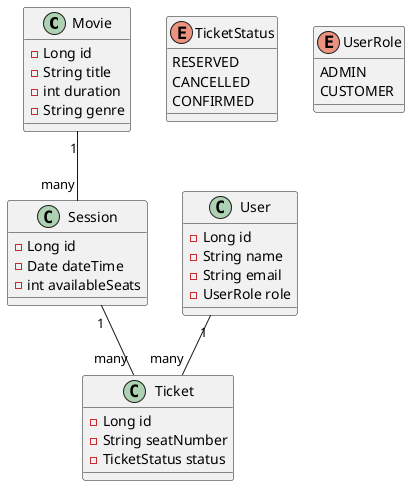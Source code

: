 @startuml
class Movie {
  - Long id
  - String title
  - int duration
  - String genre
}

class Session {
  - Long id
  - Date dateTime
  - int availableSeats
}

class Ticket {
  - Long id
  - String seatNumber
  - TicketStatus status
}

class User {
  - Long id
  - String name
  - String email
  - UserRole role
}

enum TicketStatus {
  RESERVED
  CANCELLED
  CONFIRMED
}

enum UserRole {
  ADMIN
  CUSTOMER
}

Movie "1" -- "many" Session
Session "1" -- "many" Ticket
User "1" -- "many" Ticket
@enduml

@startuml
actor Admin
actor Customer

rectangle CinemaSystem {
  Admin --> (Manage Movies)
  Admin --> (Manage Sessions)

  Customer --> (Reserve Ticket)
  Customer --> (Cancel Ticket)
  Customer --> (Confirm Payment)
}
@enduml

@startuml
actor Customer
participant "API (REST)" as API
participant "TicketService" as Service
database "Database" as DB
queue "Kafka" as Kafka

Customer -> API : POST /tickets
API -> Service : validate request
Service -> DB : save ticket
DB --> Service : success
Service -> Kafka : publish "ticket.reserved"
API --> Customer : 201 Created
@enduml